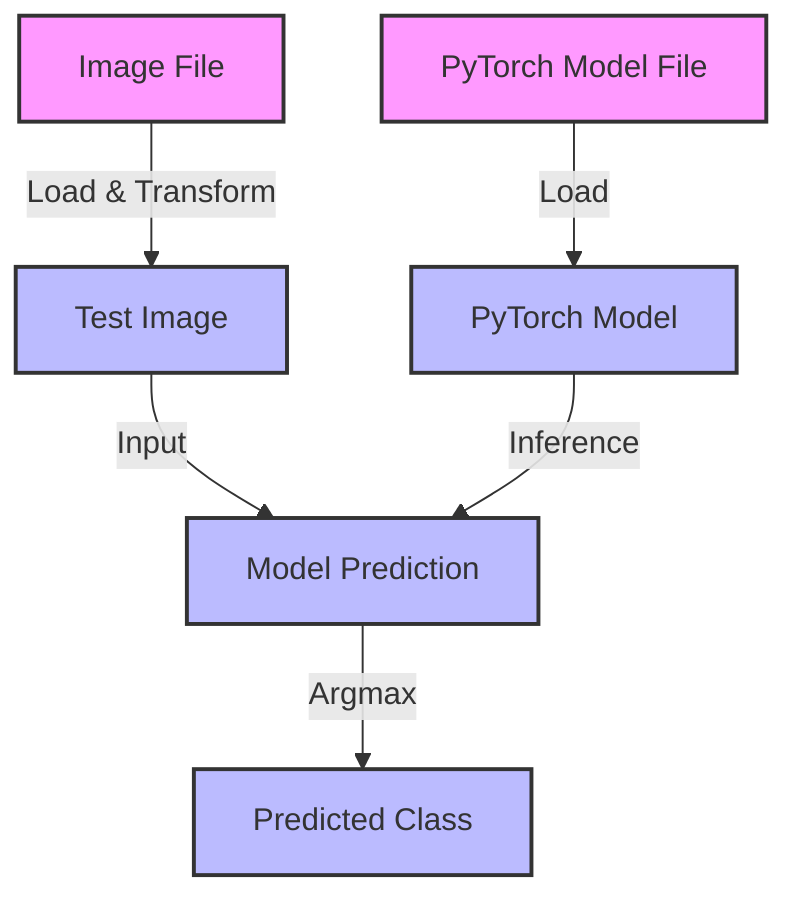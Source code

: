 %% Mermaid flowchart for Jupyter Notebook workflow
graph TD;
    %% Data Sources
    A1["Image File"] -->|Load & Transform| B1["Test Image"]
    A2["PyTorch Model File"] -->|Load| B2["PyTorch Model"]

    %% Data Variables
    B1 -->|Input| C1["Model Prediction"]
    B2 -->|Inference| C1

    %% Data Flow
    C1 -->|Argmax| D1["Predicted Class"]

    %% Comments for Understanding
    classDef dataSource fill:#f9f,stroke:#333,stroke-width:2px;
    classDef dataVariable fill:#bbf,stroke:#333,stroke-width:2px;
    class A1,A2 dataSource;
    class B1,B2,C1,D1 dataVariable;
    
    %% Explanations
    %% A1: Represents the input image file source.
    %% A2: Represents the pre-trained PyTorch model file.
    %% B1: Loaded and transformed image as input variable.
    %% B2: Represents loaded PyTorch model used for inference.
    %% C1: The process of making predictions using the model.
    %% D1: Output predicted class of the image.